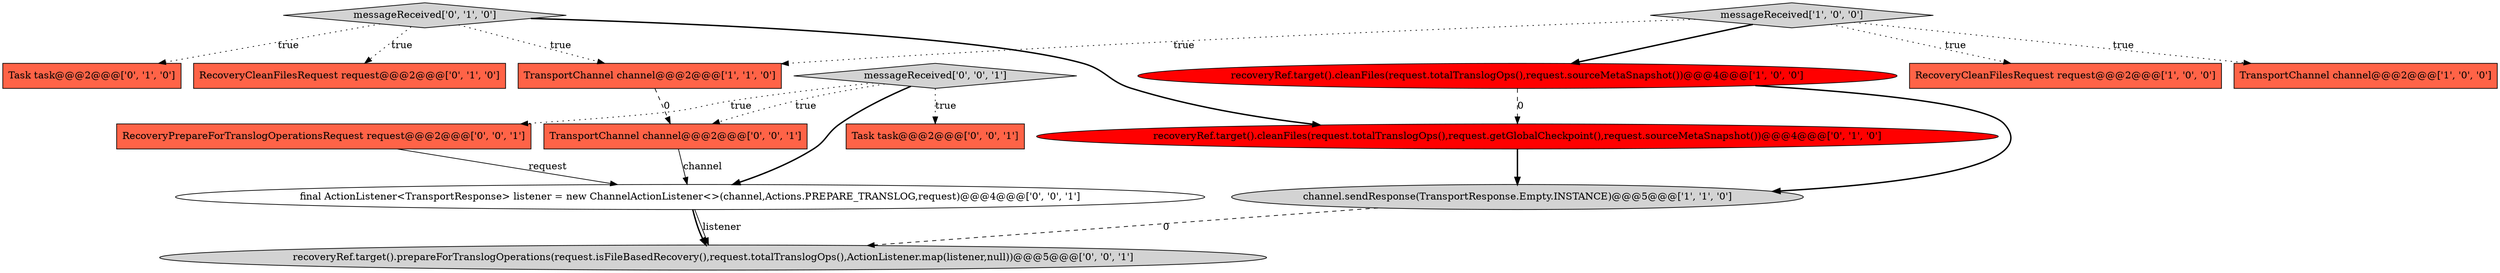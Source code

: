 digraph {
1 [style = filled, label = "recoveryRef.target().cleanFiles(request.totalTranslogOps(),request.sourceMetaSnapshot())@@@4@@@['1', '0', '0']", fillcolor = red, shape = ellipse image = "AAA1AAABBB1BBB"];
15 [style = filled, label = "messageReceived['0', '0', '1']", fillcolor = lightgray, shape = diamond image = "AAA0AAABBB3BBB"];
2 [style = filled, label = "RecoveryCleanFilesRequest request@@@2@@@['1', '0', '0']", fillcolor = tomato, shape = box image = "AAA0AAABBB1BBB"];
10 [style = filled, label = "Task task@@@2@@@['0', '0', '1']", fillcolor = tomato, shape = box image = "AAA0AAABBB3BBB"];
5 [style = filled, label = "channel.sendResponse(TransportResponse.Empty.INSTANCE)@@@5@@@['1', '1', '0']", fillcolor = lightgray, shape = ellipse image = "AAA0AAABBB1BBB"];
8 [style = filled, label = "messageReceived['0', '1', '0']", fillcolor = lightgray, shape = diamond image = "AAA0AAABBB2BBB"];
4 [style = filled, label = "TransportChannel channel@@@2@@@['1', '1', '0']", fillcolor = tomato, shape = box image = "AAA0AAABBB1BBB"];
11 [style = filled, label = "final ActionListener<TransportResponse> listener = new ChannelActionListener<>(channel,Actions.PREPARE_TRANSLOG,request)@@@4@@@['0', '0', '1']", fillcolor = white, shape = ellipse image = "AAA0AAABBB3BBB"];
6 [style = filled, label = "Task task@@@2@@@['0', '1', '0']", fillcolor = tomato, shape = box image = "AAA0AAABBB2BBB"];
7 [style = filled, label = "recoveryRef.target().cleanFiles(request.totalTranslogOps(),request.getGlobalCheckpoint(),request.sourceMetaSnapshot())@@@4@@@['0', '1', '0']", fillcolor = red, shape = ellipse image = "AAA1AAABBB2BBB"];
9 [style = filled, label = "RecoveryCleanFilesRequest request@@@2@@@['0', '1', '0']", fillcolor = tomato, shape = box image = "AAA0AAABBB2BBB"];
3 [style = filled, label = "messageReceived['1', '0', '0']", fillcolor = lightgray, shape = diamond image = "AAA0AAABBB1BBB"];
14 [style = filled, label = "recoveryRef.target().prepareForTranslogOperations(request.isFileBasedRecovery(),request.totalTranslogOps(),ActionListener.map(listener,null))@@@5@@@['0', '0', '1']", fillcolor = lightgray, shape = ellipse image = "AAA0AAABBB3BBB"];
13 [style = filled, label = "TransportChannel channel@@@2@@@['0', '0', '1']", fillcolor = tomato, shape = box image = "AAA0AAABBB3BBB"];
12 [style = filled, label = "RecoveryPrepareForTranslogOperationsRequest request@@@2@@@['0', '0', '1']", fillcolor = tomato, shape = box image = "AAA0AAABBB3BBB"];
0 [style = filled, label = "TransportChannel channel@@@2@@@['1', '0', '0']", fillcolor = tomato, shape = box image = "AAA0AAABBB1BBB"];
1->5 [style = bold, label=""];
5->14 [style = dashed, label="0"];
3->1 [style = bold, label=""];
11->14 [style = bold, label=""];
12->11 [style = solid, label="request"];
3->4 [style = dotted, label="true"];
15->10 [style = dotted, label="true"];
8->4 [style = dotted, label="true"];
13->11 [style = solid, label="channel"];
11->14 [style = solid, label="listener"];
8->7 [style = bold, label=""];
15->13 [style = dotted, label="true"];
7->5 [style = bold, label=""];
8->6 [style = dotted, label="true"];
15->11 [style = bold, label=""];
3->0 [style = dotted, label="true"];
15->12 [style = dotted, label="true"];
8->9 [style = dotted, label="true"];
1->7 [style = dashed, label="0"];
4->13 [style = dashed, label="0"];
3->2 [style = dotted, label="true"];
}

